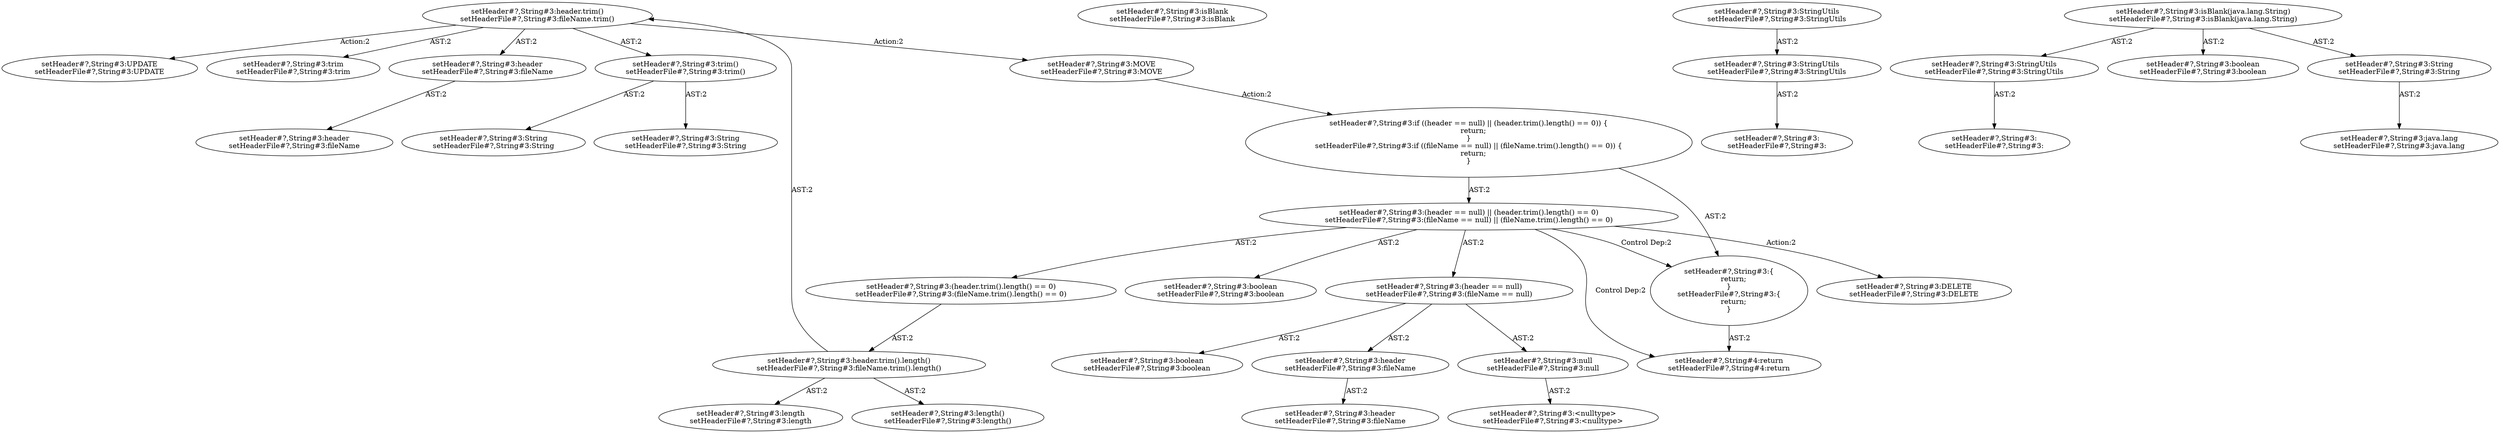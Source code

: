 digraph "Pattern" {
0 [label="setHeader#?,String#3:UPDATE
setHeaderFile#?,String#3:UPDATE" shape=ellipse]
1 [label="setHeader#?,String#3:header.trim()
setHeaderFile#?,String#3:fileName.trim()" shape=ellipse]
2 [label="setHeader#?,String#3:header.trim().length()
setHeaderFile#?,String#3:fileName.trim().length()" shape=ellipse]
3 [label="setHeader#?,String#3:(header.trim().length() == 0)
setHeaderFile#?,String#3:(fileName.trim().length() == 0)" shape=ellipse]
4 [label="setHeader#?,String#3:length
setHeaderFile#?,String#3:length" shape=ellipse]
5 [label="setHeader#?,String#3:length()
setHeaderFile#?,String#3:length()" shape=ellipse]
6 [label="setHeader#?,String#3:trim
setHeaderFile#?,String#3:trim" shape=ellipse]
7 [label="setHeader#?,String#3:header
setHeaderFile#?,String#3:fileName" shape=ellipse]
8 [label="setHeader#?,String#3:header
setHeaderFile#?,String#3:fileName" shape=ellipse]
9 [label="setHeader#?,String#3:trim()
setHeaderFile#?,String#3:trim()" shape=ellipse]
10 [label="setHeader#?,String#3:String
setHeaderFile#?,String#3:String" shape=ellipse]
11 [label="setHeader#?,String#3:String
setHeaderFile#?,String#3:String" shape=ellipse]
12 [label="setHeader#?,String#3:MOVE
setHeaderFile#?,String#3:MOVE" shape=ellipse]
13 [label="setHeader#?,String#3:if ((header == null) || (header.trim().length() == 0)) \{
    return;
\}
setHeaderFile#?,String#3:if ((fileName == null) || (fileName.trim().length() == 0)) \{
    return;
\}" shape=ellipse]
14 [label="setHeader#?,String#3:(header == null) || (header.trim().length() == 0)
setHeaderFile#?,String#3:(fileName == null) || (fileName.trim().length() == 0)" shape=ellipse]
15 [label="setHeader#?,String#3:boolean
setHeaderFile#?,String#3:boolean" shape=ellipse]
16 [label="setHeader#?,String#3:(header == null)
setHeaderFile#?,String#3:(fileName == null)" shape=ellipse]
17 [label="setHeader#?,String#3:boolean
setHeaderFile#?,String#3:boolean" shape=ellipse]
18 [label="setHeader#?,String#3:header
setHeaderFile#?,String#3:fileName" shape=ellipse]
19 [label="setHeader#?,String#3:header
setHeaderFile#?,String#3:fileName" shape=ellipse]
20 [label="setHeader#?,String#3:null
setHeaderFile#?,String#3:null" shape=ellipse]
21 [label="setHeader#?,String#3:<nulltype>
setHeaderFile#?,String#3:<nulltype>" shape=ellipse]
22 [label="setHeader#?,String#3:\{
    return;
\}
setHeaderFile#?,String#3:\{
    return;
\}" shape=ellipse]
23 [label="setHeader#?,String#4:return
setHeaderFile#?,String#4:return" shape=ellipse]
24 [label="setHeader#?,String#3:DELETE
setHeaderFile#?,String#3:DELETE" shape=ellipse]
25 [label="setHeader#?,String#3:isBlank
setHeaderFile#?,String#3:isBlank" shape=ellipse]
26 [label="setHeader#?,String#3:StringUtils
setHeaderFile#?,String#3:StringUtils" shape=ellipse]
27 [label="setHeader#?,String#3:StringUtils
setHeaderFile#?,String#3:StringUtils" shape=ellipse]
28 [label="setHeader#?,String#3:
setHeaderFile#?,String#3:" shape=ellipse]
29 [label="setHeader#?,String#3:isBlank(java.lang.String)
setHeaderFile#?,String#3:isBlank(java.lang.String)" shape=ellipse]
30 [label="setHeader#?,String#3:StringUtils
setHeaderFile#?,String#3:StringUtils" shape=ellipse]
31 [label="setHeader#?,String#3:
setHeaderFile#?,String#3:" shape=ellipse]
32 [label="setHeader#?,String#3:boolean
setHeaderFile#?,String#3:boolean" shape=ellipse]
33 [label="setHeader#?,String#3:String
setHeaderFile#?,String#3:String" shape=ellipse]
34 [label="setHeader#?,String#3:java.lang
setHeaderFile#?,String#3:java.lang" shape=ellipse]
1 -> 0 [label="Action:2"];
1 -> 6 [label="AST:2"];
1 -> 7 [label="AST:2"];
1 -> 9 [label="AST:2"];
1 -> 12 [label="Action:2"];
2 -> 1 [label="AST:2"];
2 -> 4 [label="AST:2"];
2 -> 5 [label="AST:2"];
3 -> 2 [label="AST:2"];
7 -> 8 [label="AST:2"];
9 -> 10 [label="AST:2"];
9 -> 11 [label="AST:2"];
12 -> 13 [label="Action:2"];
13 -> 14 [label="AST:2"];
13 -> 22 [label="AST:2"];
14 -> 3 [label="AST:2"];
14 -> 15 [label="AST:2"];
14 -> 16 [label="AST:2"];
14 -> 22 [label="Control Dep:2"];
14 -> 23 [label="Control Dep:2"];
14 -> 24 [label="Action:2"];
16 -> 17 [label="AST:2"];
16 -> 18 [label="AST:2"];
16 -> 20 [label="AST:2"];
18 -> 19 [label="AST:2"];
20 -> 21 [label="AST:2"];
22 -> 23 [label="AST:2"];
26 -> 27 [label="AST:2"];
27 -> 28 [label="AST:2"];
29 -> 30 [label="AST:2"];
29 -> 32 [label="AST:2"];
29 -> 33 [label="AST:2"];
30 -> 31 [label="AST:2"];
33 -> 34 [label="AST:2"];
}